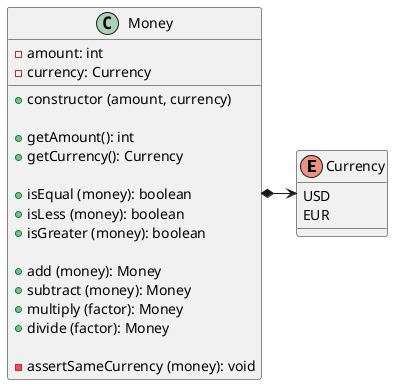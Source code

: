 @startuml

enum Currency {
    USD
    EUR
}

class Money {
    - amount: int
    - currency: Currency

    + constructor (amount, currency)

    + getAmount(): int
    + getCurrency(): Currency

    + isEqual (money): boolean
    + isLess (money): boolean
    + isGreater (money): boolean

    + add (money): Money
    + subtract (money): Money
    + multiply (factor): Money
    + divide (factor): Money

    - assertSameCurrency (money): void
}

Money *-right-> Currency

@enduml
